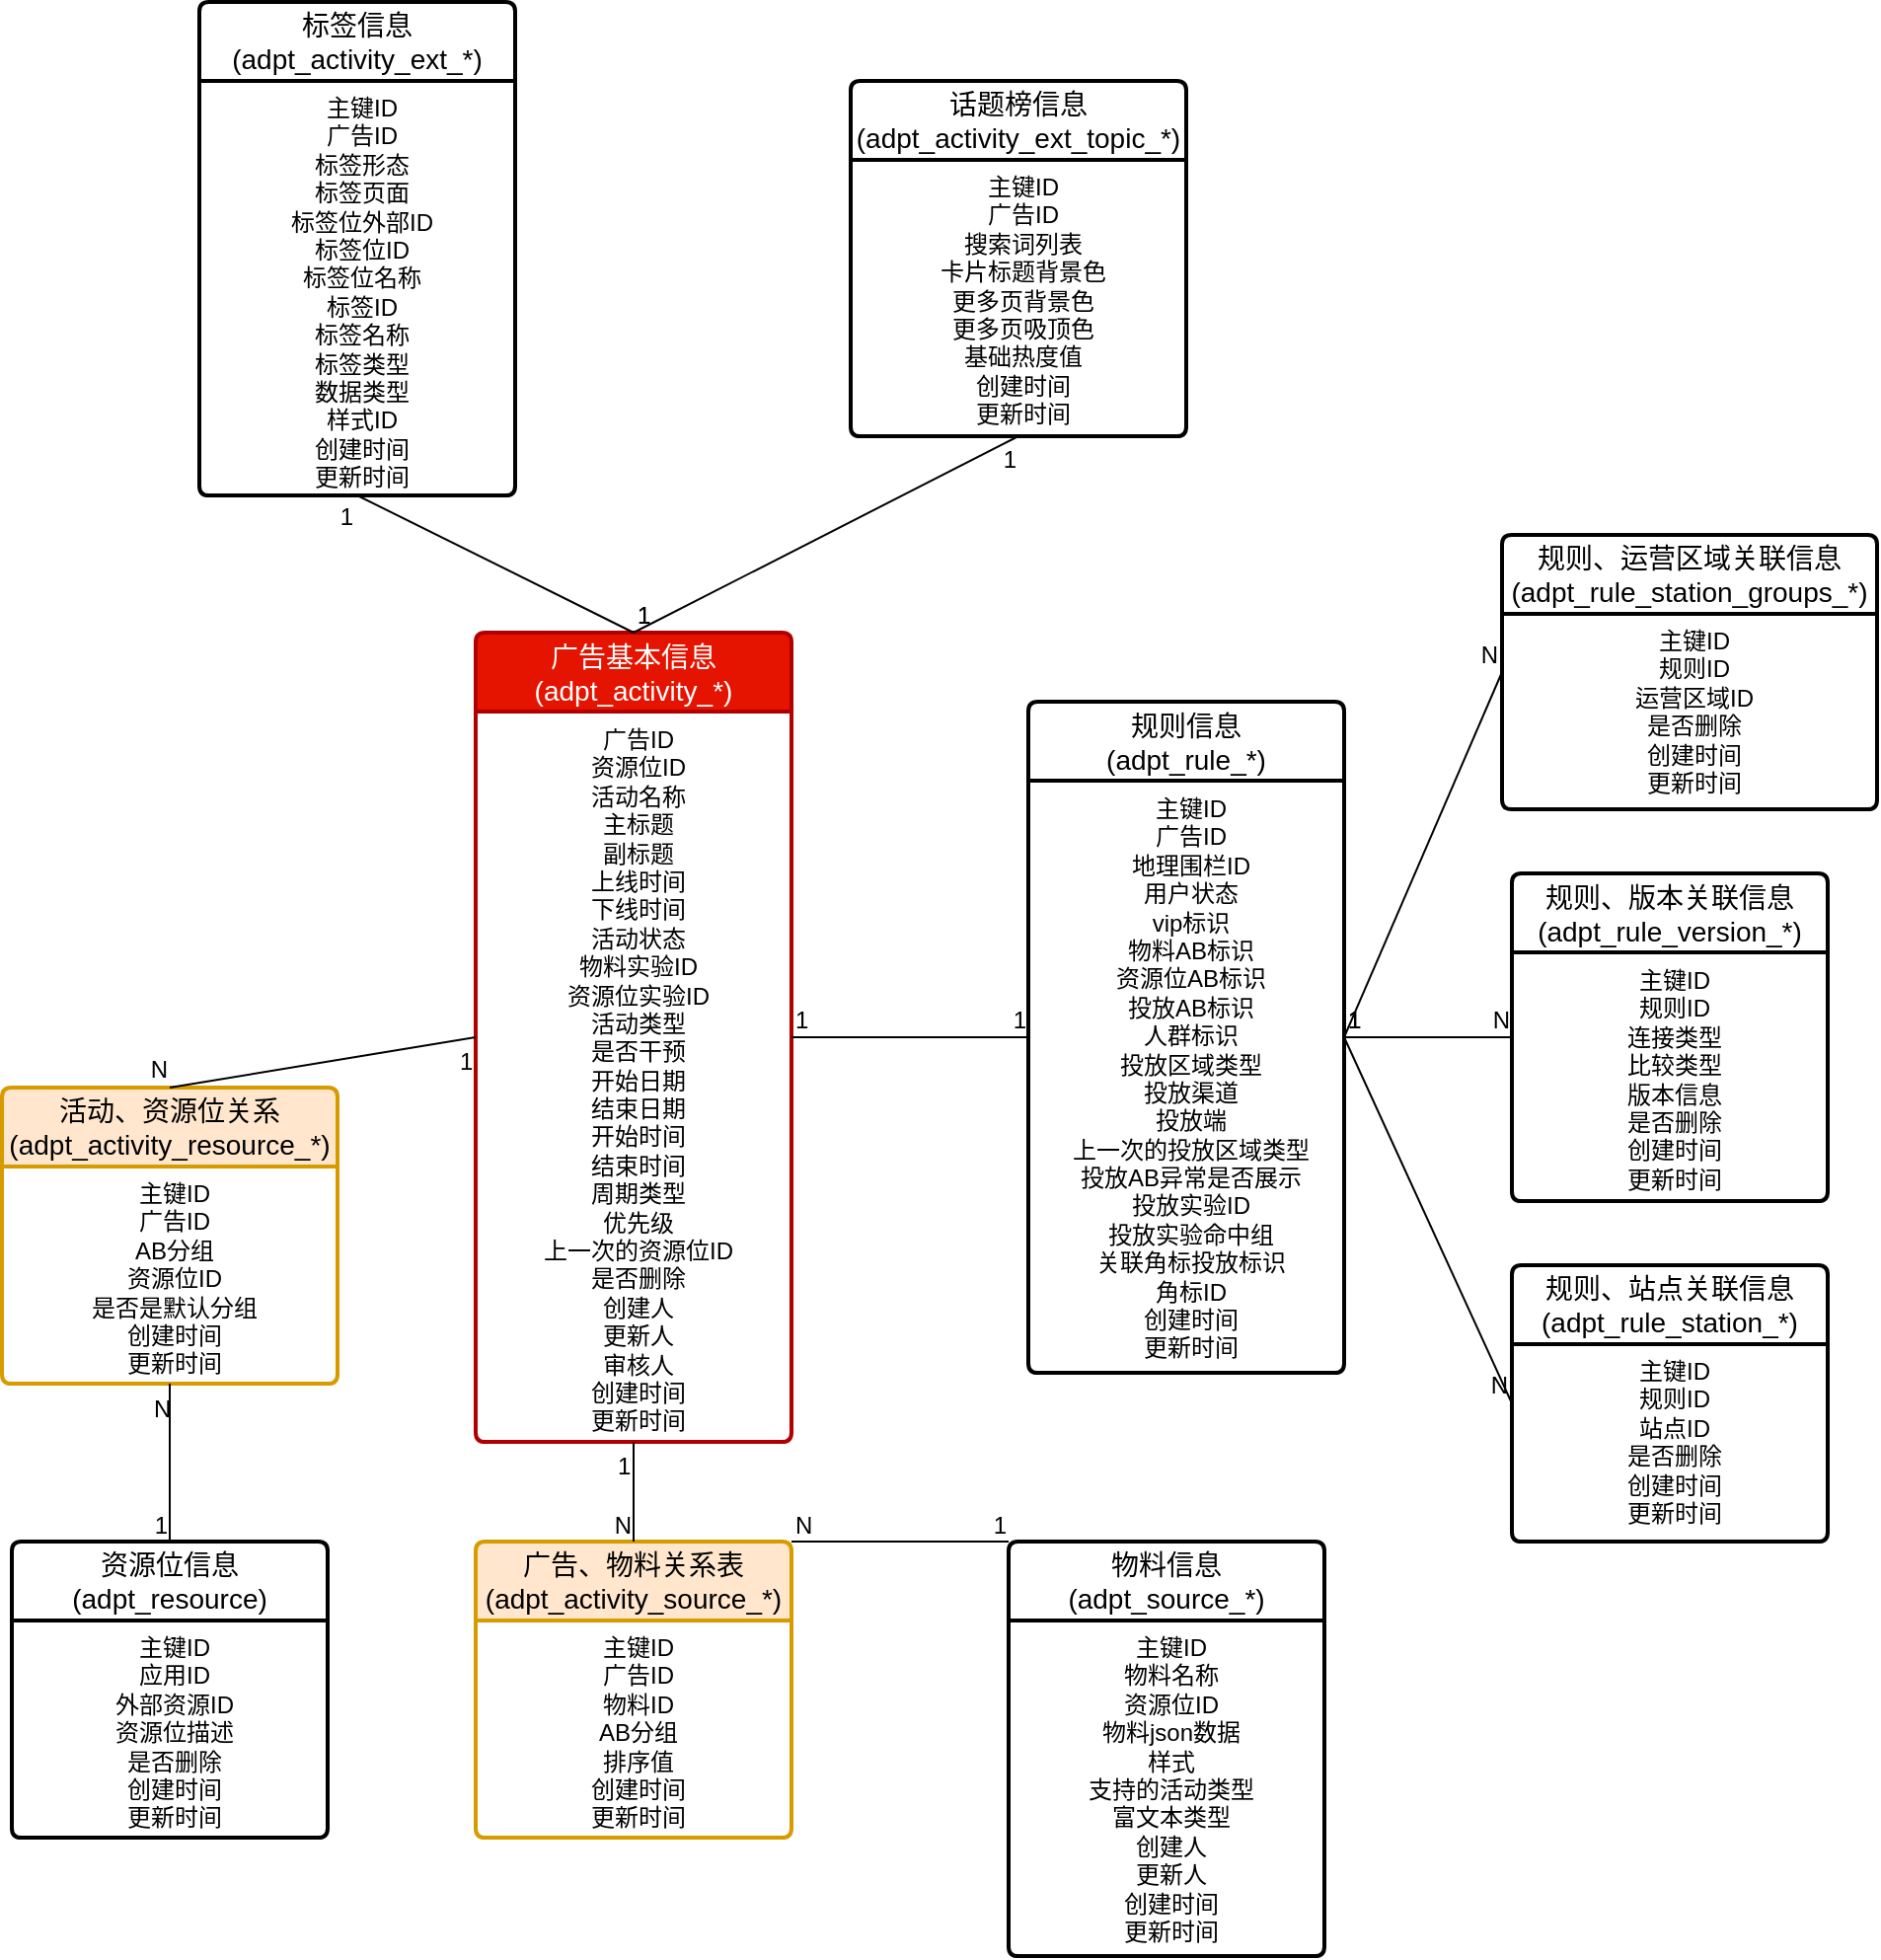 <mxfile version="21.1.5" type="github">
  <diagram id="J9S4pAInpbBgbPKqcIev" name="Page-1">
    <mxGraphModel dx="445" dy="821" grid="1" gridSize="10" guides="1" tooltips="1" connect="1" arrows="1" fold="1" page="1" pageScale="1" pageWidth="827" pageHeight="1169" math="0" shadow="0">
      <root>
        <mxCell id="0" />
        <mxCell id="1" parent="0" />
        <mxCell id="zD2Na2t0oZL5t_VKpWng-9" value="广告基本信息&lt;br&gt;(adpt_activity_*)" style="swimlane;childLayout=stackLayout;horizontal=1;startSize=40;horizontalStack=0;rounded=1;fontSize=14;fontStyle=0;strokeWidth=2;resizeParent=0;resizeLast=1;shadow=0;dashed=0;align=center;arcSize=4;whiteSpace=wrap;html=1;fillColor=#e51400;fontColor=#ffffff;strokeColor=#B20000;" vertex="1" parent="1">
          <mxGeometry x="1270" y="819.5" width="160" height="410" as="geometry">
            <mxRectangle x="1340" y="1010" width="140" height="29" as="alternateBounds" />
          </mxGeometry>
        </mxCell>
        <mxCell id="zD2Na2t0oZL5t_VKpWng-10" value="广告ID&lt;br&gt;资源位ID&lt;br&gt;活动名称&lt;br&gt;主标题&lt;br&gt;副标题&lt;br&gt;上线时间&lt;br&gt;下线时间&lt;br&gt;活动状态&lt;br&gt;物料实验ID&lt;br&gt;资源位实验ID&lt;br&gt;活动类型&lt;br&gt;是否干预&lt;br&gt;开始日期&lt;br&gt;结束日期&lt;br&gt;开始时间&lt;br&gt;结束时间&lt;br&gt;周期类型&lt;br&gt;优先级&lt;br&gt;上一次的资源位ID&lt;br&gt;是否删除&lt;br&gt;创建人&lt;br&gt;更新人&lt;br&gt;审核人&lt;br&gt;创建时间&lt;br&gt;更新时间" style="align=center;strokeColor=none;fillColor=none;spacingLeft=4;fontSize=12;verticalAlign=top;resizable=0;rotatable=0;part=1;html=1;" vertex="1" parent="zD2Na2t0oZL5t_VKpWng-9">
          <mxGeometry y="40" width="160" height="370" as="geometry" />
        </mxCell>
        <mxCell id="zD2Na2t0oZL5t_VKpWng-11" value="标签信息&lt;br&gt;(adpt_activity_ext_*)" style="swimlane;childLayout=stackLayout;horizontal=1;startSize=40;horizontalStack=0;rounded=1;fontSize=14;fontStyle=0;strokeWidth=2;resizeParent=0;resizeLast=1;shadow=0;dashed=0;align=center;arcSize=4;whiteSpace=wrap;html=1;" vertex="1" parent="1">
          <mxGeometry x="1130" y="500" width="160" height="250" as="geometry">
            <mxRectangle x="1250" y="880" width="120" height="29" as="alternateBounds" />
          </mxGeometry>
        </mxCell>
        <mxCell id="zD2Na2t0oZL5t_VKpWng-12" value="主键ID&lt;br&gt;广告ID&lt;br&gt;标签形态&lt;br&gt;标签页面&lt;br&gt;标签位外部ID&lt;br&gt;标签位ID&lt;br&gt;标签位名称&lt;br&gt;标签ID&lt;br&gt;标签名称&lt;br&gt;标签类型&lt;br&gt;数据类型&lt;br&gt;样式ID&lt;br&gt;创建时间&lt;br style=&quot;border-color: var(--border-color);&quot;&gt;更新时间" style="align=center;strokeColor=none;fillColor=none;spacingLeft=4;fontSize=12;verticalAlign=top;resizable=0;rotatable=0;part=1;html=1;" vertex="1" parent="zD2Na2t0oZL5t_VKpWng-11">
          <mxGeometry y="40" width="160" height="210" as="geometry" />
        </mxCell>
        <mxCell id="zD2Na2t0oZL5t_VKpWng-13" value="话题榜信息&lt;br&gt;(adpt_activity_ext_topic_*)" style="swimlane;childLayout=stackLayout;horizontal=1;startSize=40;horizontalStack=0;rounded=1;fontSize=14;fontStyle=0;strokeWidth=2;resizeParent=0;resizeLast=1;shadow=0;dashed=0;align=center;arcSize=4;whiteSpace=wrap;html=1;" vertex="1" parent="1">
          <mxGeometry x="1460" y="540" width="170" height="180" as="geometry">
            <mxRectangle x="1480" y="880" width="120" height="29" as="alternateBounds" />
          </mxGeometry>
        </mxCell>
        <mxCell id="zD2Na2t0oZL5t_VKpWng-14" value="主键ID&lt;br&gt;广告ID&lt;br&gt;搜索词列表&lt;br&gt;卡片标题背景色&lt;br&gt;更多页背景色&lt;br&gt;更多页吸顶色&lt;br&gt;基础热度值&lt;br&gt;创建时间&lt;br style=&quot;border-color: var(--border-color);&quot;&gt;更新时间" style="align=center;strokeColor=none;fillColor=none;spacingLeft=4;fontSize=12;verticalAlign=top;resizable=0;rotatable=0;part=1;html=1;" vertex="1" parent="zD2Na2t0oZL5t_VKpWng-13">
          <mxGeometry y="40" width="170" height="140" as="geometry" />
        </mxCell>
        <mxCell id="zD2Na2t0oZL5t_VKpWng-15" value="活动、资源位关系&lt;br&gt;(adpt_activity_resource_*)" style="swimlane;childLayout=stackLayout;horizontal=1;startSize=40;horizontalStack=0;rounded=1;fontSize=14;fontStyle=0;strokeWidth=2;resizeParent=0;resizeLast=1;shadow=0;dashed=0;align=center;arcSize=4;whiteSpace=wrap;html=1;fillColor=#ffe6cc;strokeColor=#d79b00;" vertex="1" parent="1">
          <mxGeometry x="1030" y="1050" width="170" height="150" as="geometry">
            <mxRectangle x="1150" y="1060" width="150" height="29" as="alternateBounds" />
          </mxGeometry>
        </mxCell>
        <mxCell id="zD2Na2t0oZL5t_VKpWng-16" value="主键ID&lt;br&gt;广告ID&lt;br&gt;AB分组&lt;br&gt;资源位ID&lt;br&gt;是否是默认分组&lt;br&gt;创建时间&lt;br style=&quot;border-color: var(--border-color);&quot;&gt;更新时间" style="align=center;strokeColor=none;fillColor=none;spacingLeft=4;fontSize=12;verticalAlign=top;resizable=0;rotatable=0;part=1;html=1;" vertex="1" parent="zD2Na2t0oZL5t_VKpWng-15">
          <mxGeometry y="40" width="170" height="110" as="geometry" />
        </mxCell>
        <mxCell id="zD2Na2t0oZL5t_VKpWng-17" value="广告、物料关系表&lt;br&gt;(adpt_activity_source_*)" style="swimlane;childLayout=stackLayout;horizontal=1;startSize=40;horizontalStack=0;rounded=1;fontSize=14;fontStyle=0;strokeWidth=2;resizeParent=0;resizeLast=1;shadow=0;dashed=0;align=center;arcSize=4;whiteSpace=wrap;html=1;fillColor=#ffe6cc;strokeColor=#d79b00;" vertex="1" parent="1">
          <mxGeometry x="1270" y="1280" width="160" height="150" as="geometry">
            <mxRectangle x="1330" y="1110" width="160" height="29" as="alternateBounds" />
          </mxGeometry>
        </mxCell>
        <mxCell id="zD2Na2t0oZL5t_VKpWng-18" value="主键ID&lt;br&gt;广告ID&lt;br&gt;物料ID&lt;br&gt;AB分组&lt;br&gt;排序值&lt;br&gt;创建时间&lt;br style=&quot;border-color: var(--border-color);&quot;&gt;更新时间" style="align=center;strokeColor=none;fillColor=none;spacingLeft=4;fontSize=12;verticalAlign=top;resizable=0;rotatable=0;part=1;html=1;" vertex="1" parent="zD2Na2t0oZL5t_VKpWng-17">
          <mxGeometry y="40" width="160" height="110" as="geometry" />
        </mxCell>
        <mxCell id="zD2Na2t0oZL5t_VKpWng-19" value="资源位信息&lt;br&gt;(adpt_resource)" style="swimlane;childLayout=stackLayout;horizontal=1;startSize=40;horizontalStack=0;rounded=1;fontSize=14;fontStyle=0;strokeWidth=2;resizeParent=0;resizeLast=1;shadow=0;dashed=0;align=center;arcSize=4;whiteSpace=wrap;html=1;" vertex="1" parent="1">
          <mxGeometry x="1035" y="1280" width="160" height="150" as="geometry">
            <mxRectangle x="1170" y="1310" width="120" height="29" as="alternateBounds" />
          </mxGeometry>
        </mxCell>
        <mxCell id="zD2Na2t0oZL5t_VKpWng-20" value="主键ID&lt;br&gt;应用ID&lt;br&gt;外部资源ID&lt;br&gt;资源位描述&lt;br&gt;是否删除&lt;br&gt;创建时间&lt;br style=&quot;border-color: var(--border-color);&quot;&gt;更新时间" style="align=center;strokeColor=none;fillColor=none;spacingLeft=4;fontSize=12;verticalAlign=top;resizable=0;rotatable=0;part=1;html=1;" vertex="1" parent="zD2Na2t0oZL5t_VKpWng-19">
          <mxGeometry y="40" width="160" height="110" as="geometry" />
        </mxCell>
        <mxCell id="zD2Na2t0oZL5t_VKpWng-21" value="规则信息&lt;br&gt;(adpt_rule_*)" style="swimlane;childLayout=stackLayout;horizontal=1;startSize=40;horizontalStack=0;rounded=1;fontSize=14;fontStyle=0;strokeWidth=2;resizeParent=0;resizeLast=1;shadow=0;dashed=0;align=center;arcSize=4;whiteSpace=wrap;html=1;" vertex="1" parent="1">
          <mxGeometry x="1550" y="854.5" width="160" height="340" as="geometry">
            <mxRectangle x="1550" y="854.5" width="160" height="29" as="alternateBounds" />
          </mxGeometry>
        </mxCell>
        <mxCell id="zD2Na2t0oZL5t_VKpWng-22" value="主键ID&lt;br&gt;广告ID&lt;br&gt;地理围栏ID&lt;br&gt;用户状态&lt;br&gt;vip标识&lt;br&gt;物料AB标识&lt;br&gt;资源位AB标识&lt;br&gt;投放AB标识&lt;br&gt;人群标识&lt;br&gt;投放区域类型&lt;br&gt;投放渠道&lt;br&gt;投放端&lt;br&gt;上一次的投放区域类型&lt;br&gt;投放AB异常是否展示&lt;br&gt;投放实验ID&lt;br&gt;投放实验命中组&lt;br&gt;关联角标投放标识&lt;br&gt;角标ID&lt;br&gt;创建时间&lt;br&gt;更新时间" style="align=center;strokeColor=none;fillColor=none;spacingLeft=4;fontSize=12;verticalAlign=top;resizable=0;rotatable=0;part=1;html=1;" vertex="1" parent="zD2Na2t0oZL5t_VKpWng-21">
          <mxGeometry y="40" width="160" height="300" as="geometry" />
        </mxCell>
        <mxCell id="zD2Na2t0oZL5t_VKpWng-23" value="规则、运营区域关联信息&lt;br&gt;(adpt_rule_station_groups_*)" style="swimlane;childLayout=stackLayout;horizontal=1;startSize=40;horizontalStack=0;rounded=1;fontSize=14;fontStyle=0;strokeWidth=2;resizeParent=0;resizeLast=1;shadow=0;dashed=0;align=center;arcSize=4;whiteSpace=wrap;html=1;" vertex="1" parent="1">
          <mxGeometry x="1790" y="770" width="190" height="139" as="geometry">
            <mxRectangle x="1790" y="880" width="200" height="29" as="alternateBounds" />
          </mxGeometry>
        </mxCell>
        <mxCell id="zD2Na2t0oZL5t_VKpWng-24" value="主键ID&lt;br&gt;规则ID&lt;br&gt;运营区域ID&lt;br&gt;是否删除&lt;br&gt;创建时间&lt;br&gt;更新时间" style="align=center;strokeColor=none;fillColor=none;spacingLeft=4;fontSize=12;verticalAlign=top;resizable=0;rotatable=0;part=1;html=1;" vertex="1" parent="zD2Na2t0oZL5t_VKpWng-23">
          <mxGeometry y="40" width="190" height="99" as="geometry" />
        </mxCell>
        <mxCell id="zD2Na2t0oZL5t_VKpWng-25" style="edgeStyle=orthogonalEdgeStyle;rounded=0;orthogonalLoop=1;jettySize=auto;html=1;exitX=0.5;exitY=1;exitDx=0;exitDy=0;" edge="1" parent="zD2Na2t0oZL5t_VKpWng-23" source="zD2Na2t0oZL5t_VKpWng-24" target="zD2Na2t0oZL5t_VKpWng-24">
          <mxGeometry relative="1" as="geometry" />
        </mxCell>
        <mxCell id="zD2Na2t0oZL5t_VKpWng-27" value="规则、站点关联信息&lt;br&gt;(adpt_rule_station_*)" style="swimlane;childLayout=stackLayout;horizontal=1;startSize=40;horizontalStack=0;rounded=1;fontSize=14;fontStyle=0;strokeWidth=2;resizeParent=0;resizeLast=1;shadow=0;dashed=0;align=center;arcSize=4;whiteSpace=wrap;html=1;" vertex="1" parent="1">
          <mxGeometry x="1795" y="1140" width="160" height="140" as="geometry">
            <mxRectangle x="1795" y="1140" width="170" height="29" as="alternateBounds" />
          </mxGeometry>
        </mxCell>
        <mxCell id="zD2Na2t0oZL5t_VKpWng-28" value="主键ID&lt;br&gt;规则ID&lt;br&gt;站点ID&lt;br&gt;是否删除&lt;br&gt;创建时间&lt;br&gt;更新时间" style="align=center;strokeColor=none;fillColor=none;spacingLeft=4;fontSize=12;verticalAlign=top;resizable=0;rotatable=0;part=1;html=1;" vertex="1" parent="zD2Na2t0oZL5t_VKpWng-27">
          <mxGeometry y="40" width="160" height="100" as="geometry" />
        </mxCell>
        <mxCell id="zD2Na2t0oZL5t_VKpWng-29" style="edgeStyle=orthogonalEdgeStyle;rounded=0;orthogonalLoop=1;jettySize=auto;html=1;exitX=0.5;exitY=1;exitDx=0;exitDy=0;" edge="1" parent="zD2Na2t0oZL5t_VKpWng-27" source="zD2Na2t0oZL5t_VKpWng-28" target="zD2Na2t0oZL5t_VKpWng-28">
          <mxGeometry relative="1" as="geometry" />
        </mxCell>
        <mxCell id="zD2Na2t0oZL5t_VKpWng-30" value="规则、版本关联信息&lt;br&gt;(adpt_rule_version_*)" style="swimlane;childLayout=stackLayout;horizontal=1;startSize=40;horizontalStack=0;rounded=1;fontSize=14;fontStyle=0;strokeWidth=2;resizeParent=0;resizeLast=1;shadow=0;dashed=0;align=center;arcSize=4;whiteSpace=wrap;html=1;" vertex="1" parent="1">
          <mxGeometry x="1795" y="941.5" width="160" height="166" as="geometry">
            <mxRectangle x="1790" y="1010" width="180" height="29" as="alternateBounds" />
          </mxGeometry>
        </mxCell>
        <mxCell id="zD2Na2t0oZL5t_VKpWng-31" value="主键ID&lt;br&gt;规则ID&lt;br&gt;连接类型&lt;br&gt;比较类型&lt;br&gt;版本信息&lt;br&gt;是否删除&lt;br&gt;创建时间&lt;br&gt;更新时间" style="align=center;strokeColor=none;fillColor=none;spacingLeft=4;fontSize=12;verticalAlign=top;resizable=0;rotatable=0;part=1;html=1;" vertex="1" parent="zD2Na2t0oZL5t_VKpWng-30">
          <mxGeometry y="40" width="160" height="126" as="geometry" />
        </mxCell>
        <mxCell id="zD2Na2t0oZL5t_VKpWng-32" style="edgeStyle=orthogonalEdgeStyle;rounded=0;orthogonalLoop=1;jettySize=auto;html=1;exitX=0.5;exitY=1;exitDx=0;exitDy=0;" edge="1" parent="zD2Na2t0oZL5t_VKpWng-30" source="zD2Na2t0oZL5t_VKpWng-31" target="zD2Na2t0oZL5t_VKpWng-31">
          <mxGeometry relative="1" as="geometry" />
        </mxCell>
        <mxCell id="zD2Na2t0oZL5t_VKpWng-33" value="物料信息&lt;br&gt;(adpt_source_*)" style="swimlane;childLayout=stackLayout;horizontal=1;startSize=40;horizontalStack=0;rounded=1;fontSize=14;fontStyle=0;strokeWidth=2;resizeParent=0;resizeLast=1;shadow=0;dashed=0;align=center;arcSize=4;whiteSpace=wrap;html=1;" vertex="1" parent="1">
          <mxGeometry x="1540" y="1280" width="160" height="210" as="geometry">
            <mxRectangle x="1350" y="1260" width="120" height="29" as="alternateBounds" />
          </mxGeometry>
        </mxCell>
        <mxCell id="zD2Na2t0oZL5t_VKpWng-34" value="主键ID&lt;br&gt;物料名称&lt;br&gt;资源位ID&lt;br&gt;物料json数据&lt;br&gt;样式&lt;br&gt;支持的活动类型&lt;br&gt;富文本类型&lt;br&gt;创建人&lt;br&gt;更新人&lt;br&gt;创建时间&lt;br&gt;更新时间" style="align=center;strokeColor=none;fillColor=none;spacingLeft=4;fontSize=12;verticalAlign=top;resizable=0;rotatable=0;part=1;html=1;" vertex="1" parent="zD2Na2t0oZL5t_VKpWng-33">
          <mxGeometry y="40" width="160" height="170" as="geometry" />
        </mxCell>
        <mxCell id="zD2Na2t0oZL5t_VKpWng-35" value="" style="endArrow=none;html=1;rounded=0;exitX=1;exitY=0.5;exitDx=0;exitDy=0;entryX=0;entryY=0.5;entryDx=0;entryDy=0;" edge="1" parent="1" source="zD2Na2t0oZL5t_VKpWng-9" target="zD2Na2t0oZL5t_VKpWng-21">
          <mxGeometry relative="1" as="geometry">
            <mxPoint x="1440" y="1024.07" as="sourcePoint" />
            <mxPoint x="1600" y="1024.07" as="targetPoint" />
          </mxGeometry>
        </mxCell>
        <mxCell id="zD2Na2t0oZL5t_VKpWng-36" value="1" style="resizable=0;html=1;whiteSpace=wrap;align=left;verticalAlign=bottom;" connectable="0" vertex="1" parent="zD2Na2t0oZL5t_VKpWng-35">
          <mxGeometry x="-1" relative="1" as="geometry" />
        </mxCell>
        <mxCell id="zD2Na2t0oZL5t_VKpWng-37" value="1" style="resizable=0;html=1;whiteSpace=wrap;align=right;verticalAlign=bottom;" connectable="0" vertex="1" parent="zD2Na2t0oZL5t_VKpWng-35">
          <mxGeometry x="1" relative="1" as="geometry" />
        </mxCell>
        <mxCell id="zD2Na2t0oZL5t_VKpWng-39" value="" style="endArrow=none;html=1;rounded=0;exitX=1;exitY=0.5;exitDx=0;exitDy=0;entryX=0;entryY=0.5;entryDx=0;entryDy=0;" edge="1" parent="1" source="zD2Na2t0oZL5t_VKpWng-21" target="zD2Na2t0oZL5t_VKpWng-23">
          <mxGeometry relative="1" as="geometry">
            <mxPoint x="1640" y="1109" as="sourcePoint" />
            <mxPoint x="1800" y="1109" as="targetPoint" />
          </mxGeometry>
        </mxCell>
        <mxCell id="zD2Na2t0oZL5t_VKpWng-40" value="1" style="resizable=0;html=1;whiteSpace=wrap;align=left;verticalAlign=bottom;" connectable="0" vertex="1" parent="zD2Na2t0oZL5t_VKpWng-39">
          <mxGeometry x="-1" relative="1" as="geometry" />
        </mxCell>
        <mxCell id="zD2Na2t0oZL5t_VKpWng-41" value="N" style="resizable=0;html=1;whiteSpace=wrap;align=right;verticalAlign=bottom;" connectable="0" vertex="1" parent="zD2Na2t0oZL5t_VKpWng-39">
          <mxGeometry x="1" relative="1" as="geometry" />
        </mxCell>
        <mxCell id="zD2Na2t0oZL5t_VKpWng-42" value="" style="endArrow=none;html=1;rounded=0;entryX=0;entryY=0.5;entryDx=0;entryDy=0;exitX=1;exitY=0.5;exitDx=0;exitDy=0;" edge="1" parent="1" source="zD2Na2t0oZL5t_VKpWng-21" target="zD2Na2t0oZL5t_VKpWng-30">
          <mxGeometry relative="1" as="geometry">
            <mxPoint x="1700" y="1030" as="sourcePoint" />
            <mxPoint x="1750" y="1169" as="targetPoint" />
          </mxGeometry>
        </mxCell>
        <mxCell id="zD2Na2t0oZL5t_VKpWng-43" value="1" style="resizable=0;html=1;whiteSpace=wrap;align=left;verticalAlign=bottom;" connectable="0" vertex="1" parent="zD2Na2t0oZL5t_VKpWng-42">
          <mxGeometry x="-1" relative="1" as="geometry" />
        </mxCell>
        <mxCell id="zD2Na2t0oZL5t_VKpWng-44" value="N" style="resizable=0;html=1;whiteSpace=wrap;align=right;verticalAlign=bottom;" connectable="0" vertex="1" parent="zD2Na2t0oZL5t_VKpWng-42">
          <mxGeometry x="1" relative="1" as="geometry" />
        </mxCell>
        <mxCell id="zD2Na2t0oZL5t_VKpWng-45" value="" style="endArrow=none;html=1;rounded=0;entryX=0;entryY=0.5;entryDx=0;entryDy=0;exitX=1;exitY=0.5;exitDx=0;exitDy=0;" edge="1" parent="1" source="zD2Na2t0oZL5t_VKpWng-21" target="zD2Na2t0oZL5t_VKpWng-27">
          <mxGeometry relative="1" as="geometry">
            <mxPoint x="1710" y="1035" as="sourcePoint" />
            <mxPoint x="1810" y="1035" as="targetPoint" />
          </mxGeometry>
        </mxCell>
        <mxCell id="zD2Na2t0oZL5t_VKpWng-46" value="1" style="resizable=0;html=1;whiteSpace=wrap;align=left;verticalAlign=bottom;" connectable="0" vertex="1" parent="zD2Na2t0oZL5t_VKpWng-45">
          <mxGeometry x="-1" relative="1" as="geometry" />
        </mxCell>
        <mxCell id="zD2Na2t0oZL5t_VKpWng-47" value="N" style="resizable=0;html=1;whiteSpace=wrap;align=right;verticalAlign=bottom;" connectable="0" vertex="1" parent="zD2Na2t0oZL5t_VKpWng-45">
          <mxGeometry x="1" relative="1" as="geometry" />
        </mxCell>
        <mxCell id="zD2Na2t0oZL5t_VKpWng-50" value="" style="endArrow=none;html=1;rounded=0;exitX=0.5;exitY=0;exitDx=0;exitDy=0;entryX=0.5;entryY=1;entryDx=0;entryDy=0;" edge="1" parent="1" source="zD2Na2t0oZL5t_VKpWng-9" target="zD2Na2t0oZL5t_VKpWng-11">
          <mxGeometry relative="1" as="geometry">
            <mxPoint x="1380" y="1424.16" as="sourcePoint" />
            <mxPoint x="1540" y="1424.16" as="targetPoint" />
          </mxGeometry>
        </mxCell>
        <mxCell id="zD2Na2t0oZL5t_VKpWng-51" value="1" style="resizable=0;html=1;whiteSpace=wrap;align=left;verticalAlign=bottom;" connectable="0" vertex="1" parent="zD2Na2t0oZL5t_VKpWng-50">
          <mxGeometry x="-1" relative="1" as="geometry" />
        </mxCell>
        <mxCell id="zD2Na2t0oZL5t_VKpWng-52" value="1" style="resizable=0;html=1;whiteSpace=wrap;align=right;verticalAlign=bottom;" connectable="0" vertex="1" parent="zD2Na2t0oZL5t_VKpWng-50">
          <mxGeometry x="1" relative="1" as="geometry">
            <mxPoint y="20" as="offset" />
          </mxGeometry>
        </mxCell>
        <mxCell id="zD2Na2t0oZL5t_VKpWng-53" value="" style="endArrow=none;html=1;rounded=0;exitX=0.5;exitY=1;exitDx=0;exitDy=0;entryX=0.5;entryY=0;entryDx=0;entryDy=0;" edge="1" parent="1" source="zD2Na2t0oZL5t_VKpWng-9" target="zD2Na2t0oZL5t_VKpWng-17">
          <mxGeometry relative="1" as="geometry">
            <mxPoint x="1410" y="1360" as="sourcePoint" />
            <mxPoint x="1570" y="1360" as="targetPoint" />
          </mxGeometry>
        </mxCell>
        <mxCell id="zD2Na2t0oZL5t_VKpWng-54" value="1" style="resizable=0;html=1;whiteSpace=wrap;align=left;verticalAlign=bottom;" connectable="0" vertex="1" parent="zD2Na2t0oZL5t_VKpWng-53">
          <mxGeometry x="-1" relative="1" as="geometry">
            <mxPoint x="-10" y="21" as="offset" />
          </mxGeometry>
        </mxCell>
        <mxCell id="zD2Na2t0oZL5t_VKpWng-55" value="N" style="resizable=0;html=1;whiteSpace=wrap;align=right;verticalAlign=bottom;" connectable="0" vertex="1" parent="zD2Na2t0oZL5t_VKpWng-53">
          <mxGeometry x="1" relative="1" as="geometry" />
        </mxCell>
        <mxCell id="zD2Na2t0oZL5t_VKpWng-56" value="" style="endArrow=none;html=1;rounded=0;exitX=0.5;exitY=0;exitDx=0;exitDy=0;entryX=0.5;entryY=1;entryDx=0;entryDy=0;" edge="1" parent="1" source="zD2Na2t0oZL5t_VKpWng-9" target="zD2Na2t0oZL5t_VKpWng-13">
          <mxGeometry relative="1" as="geometry">
            <mxPoint x="1600" y="1410" as="sourcePoint" />
            <mxPoint x="1760" y="1410" as="targetPoint" />
          </mxGeometry>
        </mxCell>
        <mxCell id="zD2Na2t0oZL5t_VKpWng-57" value="1" style="resizable=0;html=1;whiteSpace=wrap;align=left;verticalAlign=bottom;" connectable="0" vertex="1" parent="zD2Na2t0oZL5t_VKpWng-56">
          <mxGeometry x="-1" relative="1" as="geometry" />
        </mxCell>
        <mxCell id="zD2Na2t0oZL5t_VKpWng-58" value="1" style="resizable=0;html=1;whiteSpace=wrap;align=right;verticalAlign=bottom;" connectable="0" vertex="1" parent="zD2Na2t0oZL5t_VKpWng-56">
          <mxGeometry x="1" relative="1" as="geometry">
            <mxPoint y="21" as="offset" />
          </mxGeometry>
        </mxCell>
        <mxCell id="zD2Na2t0oZL5t_VKpWng-59" value="" style="endArrow=none;html=1;rounded=0;exitX=1;exitY=0;exitDx=0;exitDy=0;entryX=0;entryY=0;entryDx=0;entryDy=0;" edge="1" parent="1" source="zD2Na2t0oZL5t_VKpWng-17" target="zD2Na2t0oZL5t_VKpWng-33">
          <mxGeometry relative="1" as="geometry">
            <mxPoint x="1409.74" y="1139" as="sourcePoint" />
            <mxPoint x="1409.74" y="1209" as="targetPoint" />
          </mxGeometry>
        </mxCell>
        <mxCell id="zD2Na2t0oZL5t_VKpWng-60" value="N" style="resizable=0;html=1;whiteSpace=wrap;align=left;verticalAlign=bottom;" connectable="0" vertex="1" parent="zD2Na2t0oZL5t_VKpWng-59">
          <mxGeometry x="-1" relative="1" as="geometry">
            <mxPoint as="offset" />
          </mxGeometry>
        </mxCell>
        <mxCell id="zD2Na2t0oZL5t_VKpWng-61" value="1" style="resizable=0;html=1;whiteSpace=wrap;align=right;verticalAlign=bottom;" connectable="0" vertex="1" parent="zD2Na2t0oZL5t_VKpWng-59">
          <mxGeometry x="1" relative="1" as="geometry" />
        </mxCell>
        <mxCell id="zD2Na2t0oZL5t_VKpWng-65" value="" style="endArrow=none;html=1;rounded=0;exitX=0;exitY=0.5;exitDx=0;exitDy=0;entryX=0.5;entryY=0;entryDx=0;entryDy=0;" edge="1" parent="1" source="zD2Na2t0oZL5t_VKpWng-9" target="zD2Na2t0oZL5t_VKpWng-15">
          <mxGeometry relative="1" as="geometry">
            <mxPoint x="1679.74" y="1039" as="sourcePoint" />
            <mxPoint x="1679.74" y="1110" as="targetPoint" />
          </mxGeometry>
        </mxCell>
        <mxCell id="zD2Na2t0oZL5t_VKpWng-66" value="1" style="resizable=0;html=1;whiteSpace=wrap;align=left;verticalAlign=bottom;" connectable="0" vertex="1" parent="zD2Na2t0oZL5t_VKpWng-65">
          <mxGeometry x="-1" relative="1" as="geometry">
            <mxPoint x="-10" y="21" as="offset" />
          </mxGeometry>
        </mxCell>
        <mxCell id="zD2Na2t0oZL5t_VKpWng-67" value="N" style="resizable=0;html=1;whiteSpace=wrap;align=right;verticalAlign=bottom;" connectable="0" vertex="1" parent="zD2Na2t0oZL5t_VKpWng-65">
          <mxGeometry x="1" relative="1" as="geometry" />
        </mxCell>
        <mxCell id="zD2Na2t0oZL5t_VKpWng-68" value="" style="endArrow=none;html=1;rounded=0;exitX=0.5;exitY=1;exitDx=0;exitDy=0;entryX=0.5;entryY=0;entryDx=0;entryDy=0;" edge="1" parent="1" source="zD2Na2t0oZL5t_VKpWng-15" target="zD2Na2t0oZL5t_VKpWng-19">
          <mxGeometry relative="1" as="geometry">
            <mxPoint x="1135" y="1098" as="sourcePoint" />
            <mxPoint x="1135" y="1168" as="targetPoint" />
          </mxGeometry>
        </mxCell>
        <mxCell id="zD2Na2t0oZL5t_VKpWng-69" value="N" style="resizable=0;html=1;whiteSpace=wrap;align=left;verticalAlign=bottom;" connectable="0" vertex="1" parent="zD2Na2t0oZL5t_VKpWng-68">
          <mxGeometry x="-1" relative="1" as="geometry">
            <mxPoint x="-10" y="21" as="offset" />
          </mxGeometry>
        </mxCell>
        <mxCell id="zD2Na2t0oZL5t_VKpWng-70" value="1" style="resizable=0;html=1;whiteSpace=wrap;align=right;verticalAlign=bottom;" connectable="0" vertex="1" parent="zD2Na2t0oZL5t_VKpWng-68">
          <mxGeometry x="1" relative="1" as="geometry" />
        </mxCell>
      </root>
    </mxGraphModel>
  </diagram>
</mxfile>
